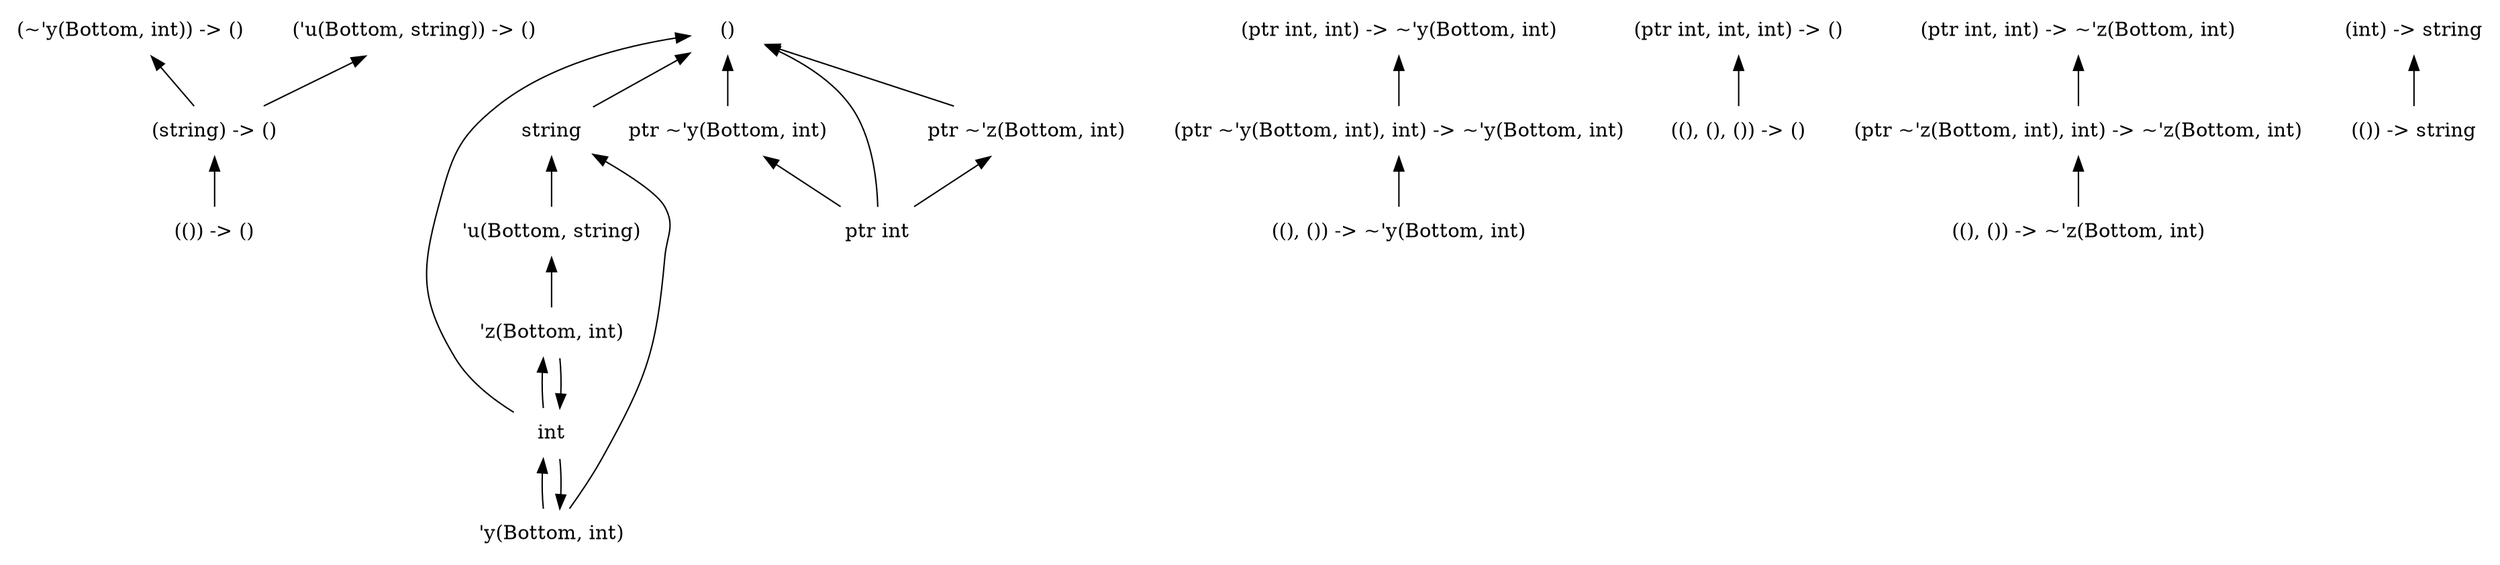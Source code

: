 digraph order {
  graph [
    size = "30,10"
    ];
  node [
    shape = none
    ];
  edge [
    dir = back
    ];
  "(string) -> ()"
  "(()) -> ()"
  "string"
  "'u(Bottom, string)"
  "(ptr ~'y(Bottom, int), int) -> ~'y(Bottom, int)"
  "(ptr int, int, int) -> ()"
  "()"
  "(ptr int, int) -> ~'z(Bottom, int)"
  "((), ()) -> ~'z(Bottom, int)"
  "'z(Bottom, int)"
  "(~'y(Bottom, int)) -> ()"
  "'y(Bottom, int)"
  "(ptr int, int) -> ~'y(Bottom, int)"
  "(ptr ~'z(Bottom, int), int) -> ~'z(Bottom, int)"
  "ptr int"
  "((), (), ()) -> ()"
  "ptr ~'z(Bottom, int)"
  "(()) -> string"
  "('u(Bottom, string)) -> ()"
  "(int) -> string"
  "ptr ~'y(Bottom, int)"
  "int"
  "((), ()) -> ~'y(Bottom, int)"
  "(ptr int, int) -> ~'z(Bottom, int)" -> "(ptr ~'z(Bottom, int), int) -> ~'z(Bottom, int)"
  "(string) -> ()" -> "(()) -> ()"
  "'z(Bottom, int)" -> "int"
  "(~'y(Bottom, int)) -> ()" -> "(string) -> ()"
  "'y(Bottom, int)" -> "int"
  "(ptr int, int) -> ~'y(Bottom, int)" -> "(ptr ~'y(Bottom, int), int) -> ~'y(Bottom, int)"
  "string" -> "'u(Bottom, string)"
  "string" -> "'y(Bottom, int)"
  "(ptr ~'z(Bottom, int), int) -> ~'z(Bottom, int)" -> "((), ()) -> ~'z(Bottom, int)"
  "ptr ~'z(Bottom, int)" -> "ptr int"
  "('u(Bottom, string)) -> ()" -> "(string) -> ()"
  "(int) -> string" -> "(()) -> string"
  "'u(Bottom, string)" -> "'z(Bottom, int)"
  "(ptr ~'y(Bottom, int), int) -> ~'y(Bottom, int)" -> "((), ()) -> ~'y(Bottom, int)"
  "ptr ~'y(Bottom, int)" -> "ptr int"
  "(ptr int, int, int) -> ()" -> "((), (), ()) -> ()"
  "int" -> "'y(Bottom, int)"
  "int" -> "'z(Bottom, int)"
  "()" -> "string"
  "()" -> "ptr ~'z(Bottom, int)"
  "()" -> "ptr ~'y(Bottom, int)"
  "()" -> "int"
  "()" -> "ptr int"
}